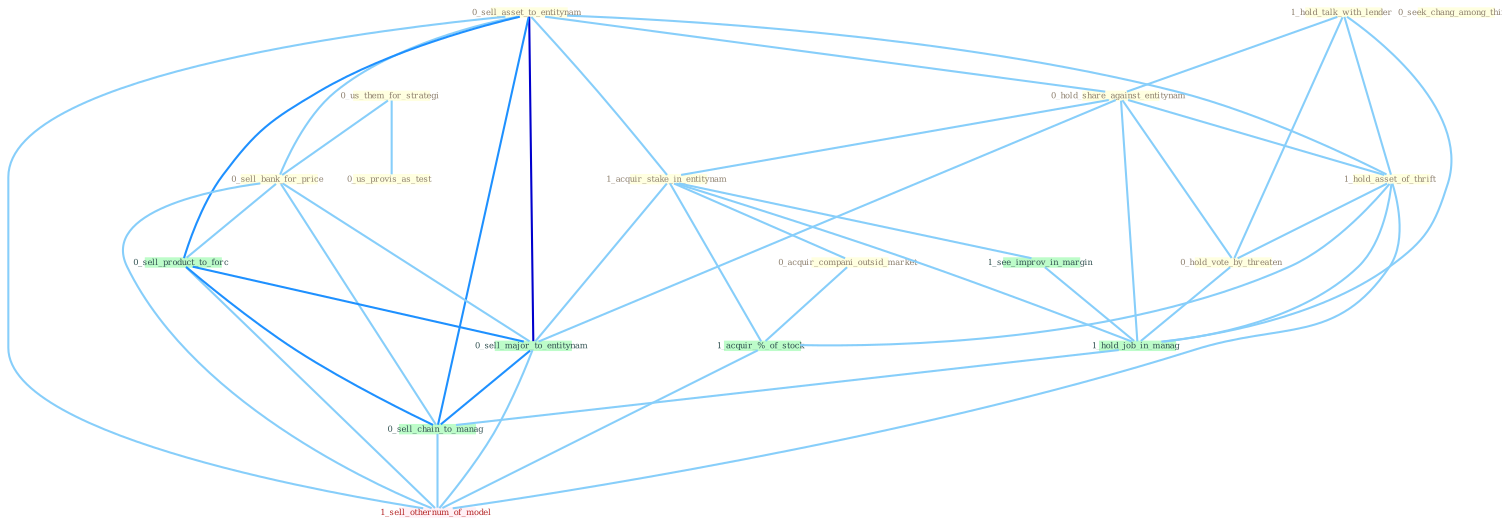 Graph G{ 
    node
    [shape=polygon,style=filled,width=.5,height=.06,color="#BDFCC9",fixedsize=true,fontsize=4,
    fontcolor="#2f4f4f"];
    {node
    [color="#ffffe0", fontcolor="#8b7d6b"] "1_hold_talk_with_lender " "0_sell_asset_to_entitynam " "0_us_them_for_strategi " "0_hold_share_against_entitynam " "1_acquir_stake_in_entitynam " "1_hold_asset_of_thrift " "0_sell_bank_for_price " "0_acquir_compani_outsid_market " "0_seek_chang_among_thing " "0_hold_vote_by_threaten " "0_us_provis_as_test "}
{node [color="#fff0f5", fontcolor="#b22222"] "1_sell_othernum_of_model "}
edge [color="#B0E2FF"];

	"1_hold_talk_with_lender " -- "0_hold_share_against_entitynam " [w="1", color="#87cefa" ];
	"1_hold_talk_with_lender " -- "1_hold_asset_of_thrift " [w="1", color="#87cefa" ];
	"1_hold_talk_with_lender " -- "0_hold_vote_by_threaten " [w="1", color="#87cefa" ];
	"1_hold_talk_with_lender " -- "1_hold_job_in_manag " [w="1", color="#87cefa" ];
	"0_sell_asset_to_entitynam " -- "0_hold_share_against_entitynam " [w="1", color="#87cefa" ];
	"0_sell_asset_to_entitynam " -- "1_acquir_stake_in_entitynam " [w="1", color="#87cefa" ];
	"0_sell_asset_to_entitynam " -- "1_hold_asset_of_thrift " [w="1", color="#87cefa" ];
	"0_sell_asset_to_entitynam " -- "0_sell_bank_for_price " [w="1", color="#87cefa" ];
	"0_sell_asset_to_entitynam " -- "0_sell_product_to_forc " [w="2", color="#1e90ff" , len=0.8];
	"0_sell_asset_to_entitynam " -- "0_sell_major_to_entitynam " [w="3", color="#0000cd" , len=0.6];
	"0_sell_asset_to_entitynam " -- "0_sell_chain_to_manag " [w="2", color="#1e90ff" , len=0.8];
	"0_sell_asset_to_entitynam " -- "1_sell_othernum_of_model " [w="1", color="#87cefa" ];
	"0_us_them_for_strategi " -- "0_sell_bank_for_price " [w="1", color="#87cefa" ];
	"0_us_them_for_strategi " -- "0_us_provis_as_test " [w="1", color="#87cefa" ];
	"0_hold_share_against_entitynam " -- "1_acquir_stake_in_entitynam " [w="1", color="#87cefa" ];
	"0_hold_share_against_entitynam " -- "1_hold_asset_of_thrift " [w="1", color="#87cefa" ];
	"0_hold_share_against_entitynam " -- "0_hold_vote_by_threaten " [w="1", color="#87cefa" ];
	"0_hold_share_against_entitynam " -- "1_hold_job_in_manag " [w="1", color="#87cefa" ];
	"0_hold_share_against_entitynam " -- "0_sell_major_to_entitynam " [w="1", color="#87cefa" ];
	"1_acquir_stake_in_entitynam " -- "0_acquir_compani_outsid_market " [w="1", color="#87cefa" ];
	"1_acquir_stake_in_entitynam " -- "1_see_improv_in_margin " [w="1", color="#87cefa" ];
	"1_acquir_stake_in_entitynam " -- "1_acquir_%_of_stock " [w="1", color="#87cefa" ];
	"1_acquir_stake_in_entitynam " -- "1_hold_job_in_manag " [w="1", color="#87cefa" ];
	"1_acquir_stake_in_entitynam " -- "0_sell_major_to_entitynam " [w="1", color="#87cefa" ];
	"1_hold_asset_of_thrift " -- "0_hold_vote_by_threaten " [w="1", color="#87cefa" ];
	"1_hold_asset_of_thrift " -- "1_acquir_%_of_stock " [w="1", color="#87cefa" ];
	"1_hold_asset_of_thrift " -- "1_hold_job_in_manag " [w="1", color="#87cefa" ];
	"1_hold_asset_of_thrift " -- "1_sell_othernum_of_model " [w="1", color="#87cefa" ];
	"0_sell_bank_for_price " -- "0_sell_product_to_forc " [w="1", color="#87cefa" ];
	"0_sell_bank_for_price " -- "0_sell_major_to_entitynam " [w="1", color="#87cefa" ];
	"0_sell_bank_for_price " -- "0_sell_chain_to_manag " [w="1", color="#87cefa" ];
	"0_sell_bank_for_price " -- "1_sell_othernum_of_model " [w="1", color="#87cefa" ];
	"0_acquir_compani_outsid_market " -- "1_acquir_%_of_stock " [w="1", color="#87cefa" ];
	"0_hold_vote_by_threaten " -- "1_hold_job_in_manag " [w="1", color="#87cefa" ];
	"1_see_improv_in_margin " -- "1_hold_job_in_manag " [w="1", color="#87cefa" ];
	"1_acquir_%_of_stock " -- "1_sell_othernum_of_model " [w="1", color="#87cefa" ];
	"1_hold_job_in_manag " -- "0_sell_chain_to_manag " [w="1", color="#87cefa" ];
	"0_sell_product_to_forc " -- "0_sell_major_to_entitynam " [w="2", color="#1e90ff" , len=0.8];
	"0_sell_product_to_forc " -- "0_sell_chain_to_manag " [w="2", color="#1e90ff" , len=0.8];
	"0_sell_product_to_forc " -- "1_sell_othernum_of_model " [w="1", color="#87cefa" ];
	"0_sell_major_to_entitynam " -- "0_sell_chain_to_manag " [w="2", color="#1e90ff" , len=0.8];
	"0_sell_major_to_entitynam " -- "1_sell_othernum_of_model " [w="1", color="#87cefa" ];
	"0_sell_chain_to_manag " -- "1_sell_othernum_of_model " [w="1", color="#87cefa" ];
}
